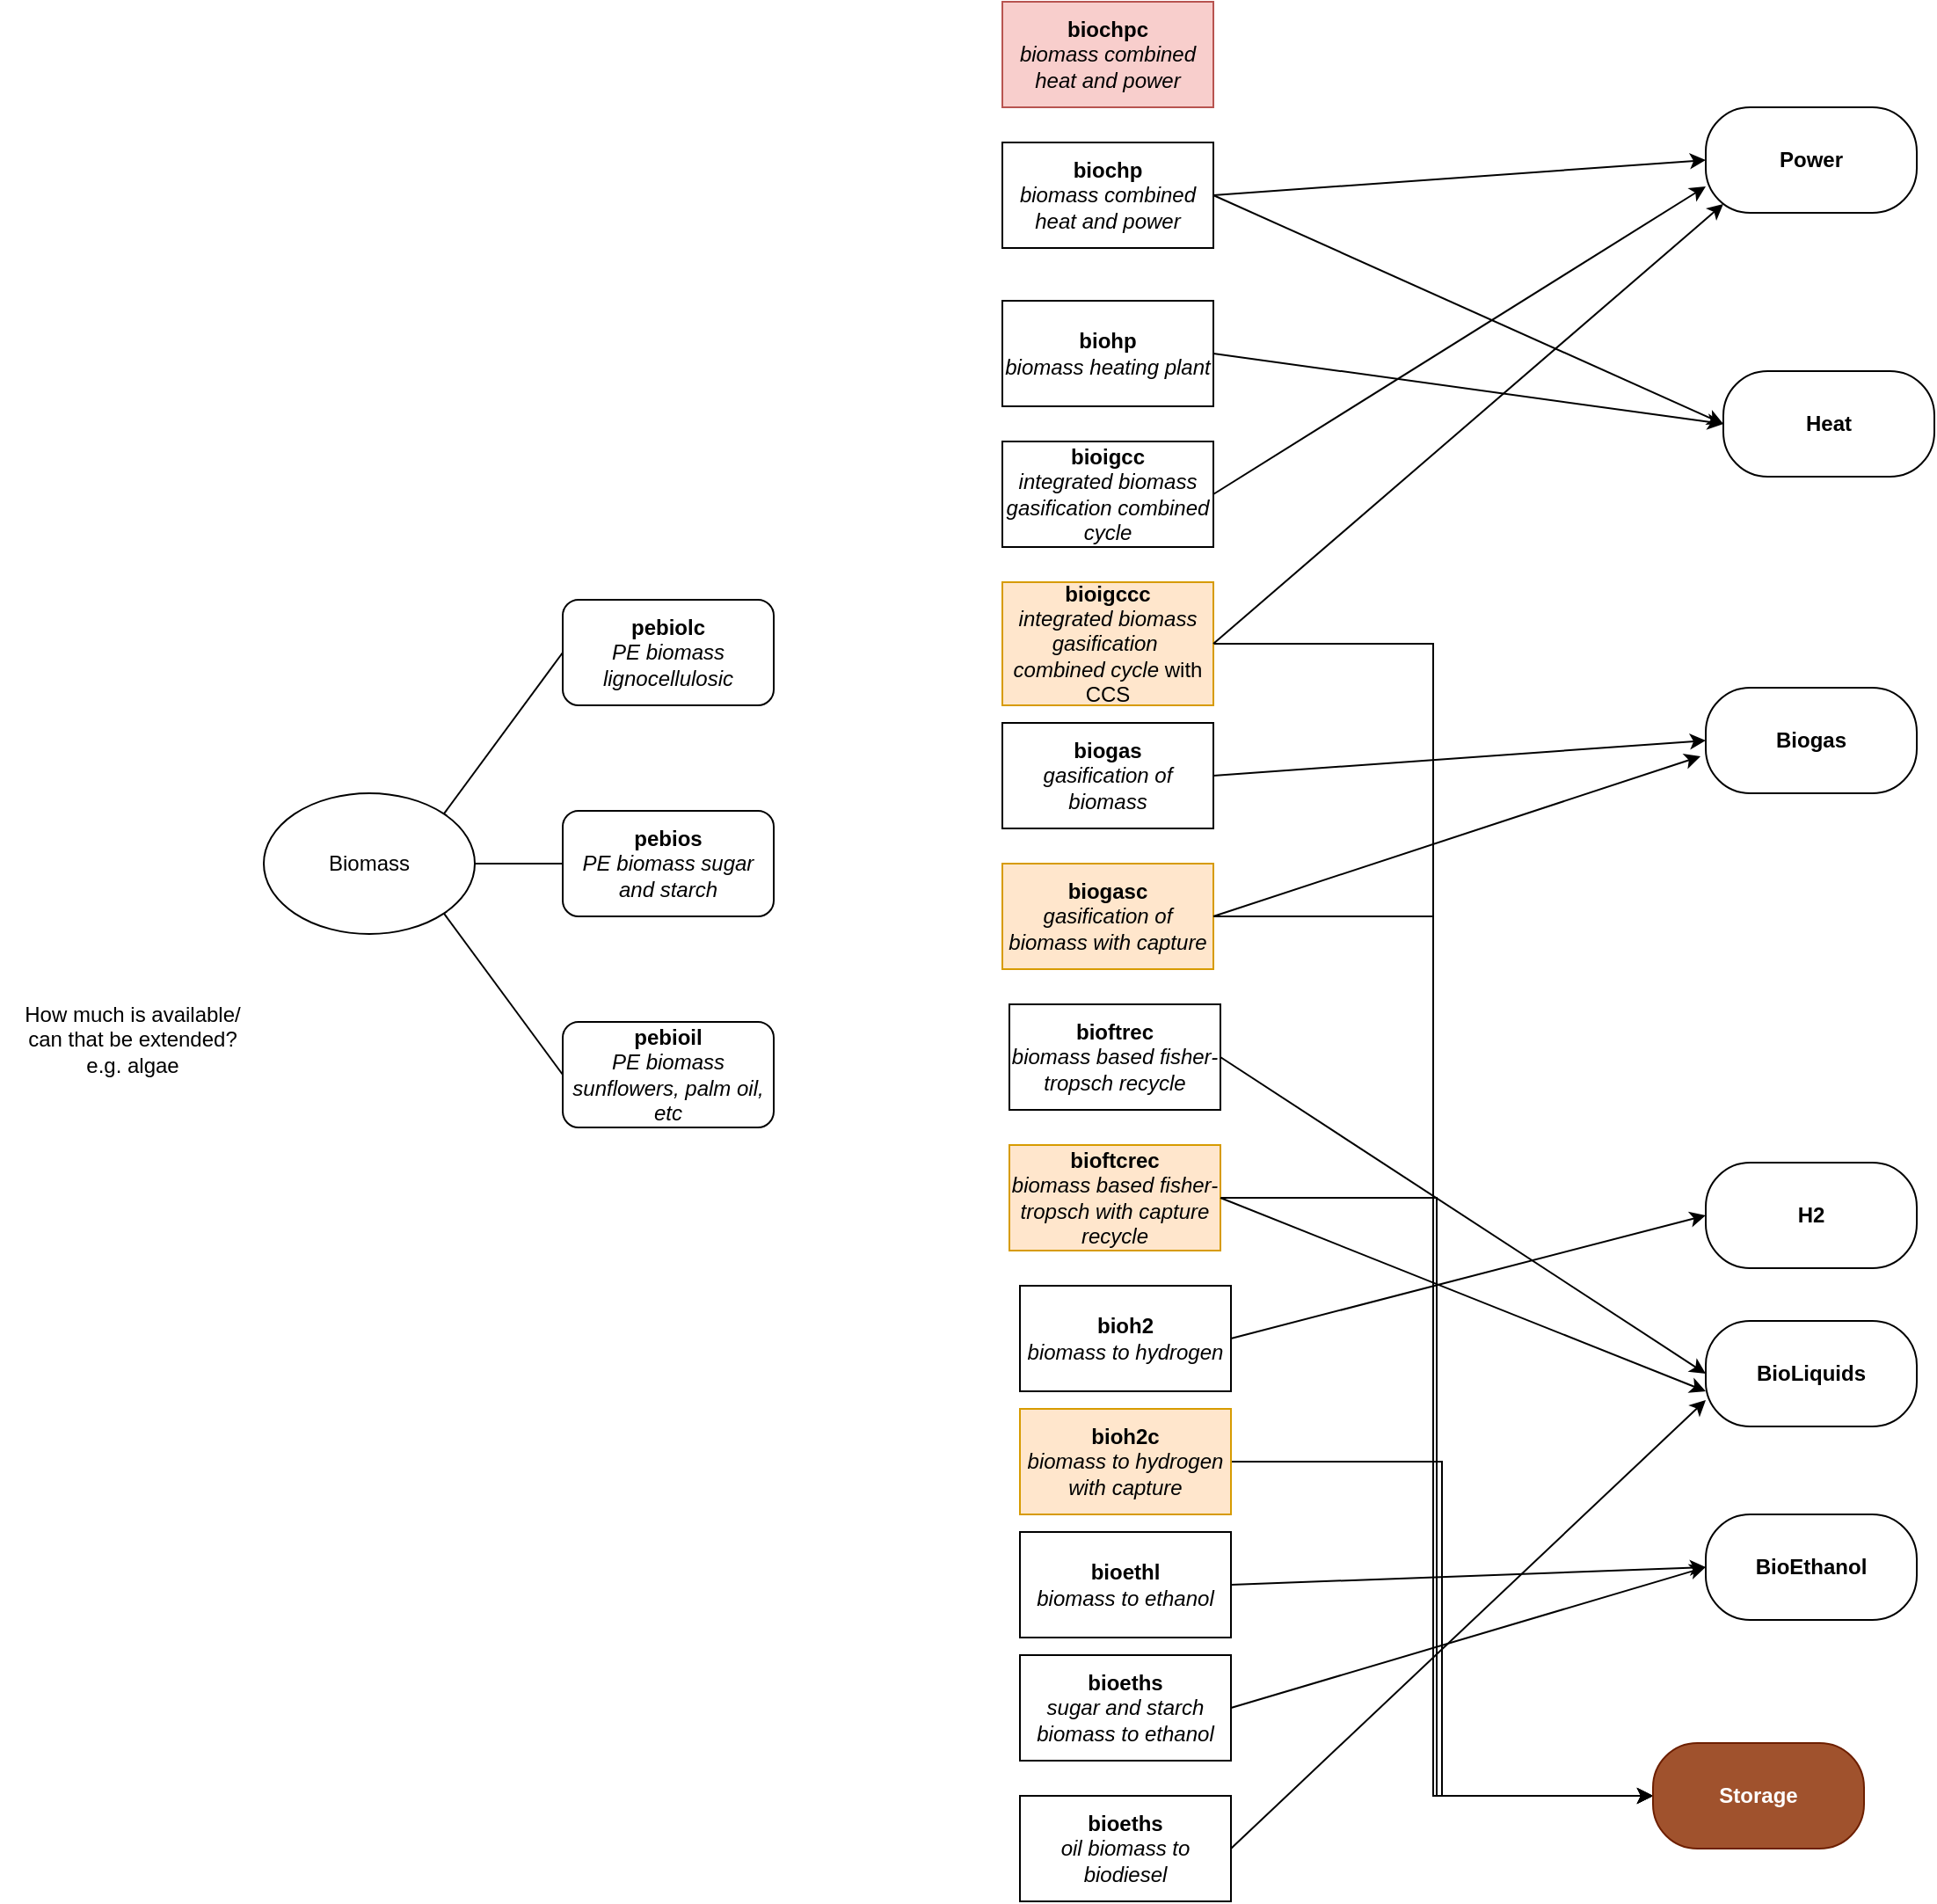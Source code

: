 <mxfile version="26.0.7">
  <diagram name="Page-1" id="eDV8SX7Py_5U0qgdYviv">
    <mxGraphModel dx="2300" dy="883" grid="1" gridSize="10" guides="1" tooltips="1" connect="1" arrows="1" fold="1" page="1" pageScale="1" pageWidth="827" pageHeight="1169" math="0" shadow="0">
      <root>
        <mxCell id="0" />
        <mxCell id="1" parent="0" />
        <mxCell id="kA_MEhKZ3YkUK80qGbSi-11" value="&lt;div&gt;How much is available/&lt;/div&gt;&lt;div&gt;can that be extended?&lt;/div&gt;&lt;div&gt;e.g. algae&lt;br&gt;&lt;/div&gt;" style="text;html=1;align=center;verticalAlign=middle;resizable=0;points=[];autosize=1;strokeColor=none;fillColor=none;" parent="1" vertex="1">
          <mxGeometry x="-280" y="620" width="150" height="60" as="geometry" />
        </mxCell>
        <mxCell id="CYeb9MCEzgAZB4m-Lx6s-2" value="Biomass" style="ellipse;whiteSpace=wrap;html=1;" parent="1" vertex="1">
          <mxGeometry x="-130" y="510" width="120" height="80" as="geometry" />
        </mxCell>
        <mxCell id="CYeb9MCEzgAZB4m-Lx6s-3" value="&lt;div&gt;&lt;b&gt;biochp&lt;/b&gt;&lt;/div&gt;&lt;div&gt;&lt;i&gt;biomass combined heat and power&lt;b&gt;&lt;br&gt;&lt;/b&gt;&lt;/i&gt;&lt;/div&gt;" style="rounded=0;whiteSpace=wrap;html=1;" parent="1" vertex="1">
          <mxGeometry x="290" y="140" width="120" height="60" as="geometry" />
        </mxCell>
        <mxCell id="CYeb9MCEzgAZB4m-Lx6s-4" value="&lt;b&gt;Power&lt;br&gt;&lt;/b&gt;" style="rounded=1;whiteSpace=wrap;html=1;arcSize=42;" parent="1" vertex="1">
          <mxGeometry x="690" y="120" width="120" height="60" as="geometry" />
        </mxCell>
        <mxCell id="CYeb9MCEzgAZB4m-Lx6s-5" value="&lt;b&gt;Heat&lt;/b&gt;" style="rounded=1;whiteSpace=wrap;html=1;arcSize=42;" parent="1" vertex="1">
          <mxGeometry x="700" y="270" width="120" height="60" as="geometry" />
        </mxCell>
        <mxCell id="CYeb9MCEzgAZB4m-Lx6s-6" value="&lt;div&gt;&lt;b&gt;biohp&lt;/b&gt;&lt;/div&gt;&lt;div&gt;&lt;i&gt;biomass heating plant&lt;b&gt;&lt;br&gt;&lt;/b&gt;&lt;/i&gt;&lt;/div&gt;" style="rounded=0;whiteSpace=wrap;html=1;" parent="1" vertex="1">
          <mxGeometry x="290" y="230" width="120" height="60" as="geometry" />
        </mxCell>
        <mxCell id="CYeb9MCEzgAZB4m-Lx6s-7" value="&lt;div&gt;&lt;b&gt;bioigcc&lt;/b&gt;&lt;/div&gt;&lt;div&gt;&lt;i&gt;integrated biomass gasification combined cycle&lt;b&gt;&lt;br&gt;&lt;/b&gt;&lt;/i&gt;&lt;/div&gt;" style="rounded=0;whiteSpace=wrap;html=1;" parent="1" vertex="1">
          <mxGeometry x="290" y="310" width="120" height="60" as="geometry" />
        </mxCell>
        <mxCell id="CYeb9MCEzgAZB4m-Lx6s-36" style="edgeStyle=orthogonalEdgeStyle;rounded=0;orthogonalLoop=1;jettySize=auto;html=1;entryX=0;entryY=0.5;entryDx=0;entryDy=0;" parent="1" source="CYeb9MCEzgAZB4m-Lx6s-8" target="CYeb9MCEzgAZB4m-Lx6s-23" edge="1">
          <mxGeometry relative="1" as="geometry" />
        </mxCell>
        <mxCell id="CYeb9MCEzgAZB4m-Lx6s-8" value="&lt;div&gt;&lt;b&gt;bioigccc&lt;/b&gt;&lt;/div&gt;&lt;div&gt;&lt;i&gt;integrated biomass gasification&amp;nbsp; combined cycle&lt;b&gt; &lt;/b&gt;&lt;/i&gt;with CCS&lt;i&gt;&lt;b&gt;&lt;br&gt;&lt;/b&gt;&lt;/i&gt;&lt;/div&gt;" style="rounded=0;whiteSpace=wrap;html=1;fillColor=#ffe6cc;strokeColor=#d79b00;" parent="1" vertex="1">
          <mxGeometry x="290" y="390" width="120" height="70" as="geometry" />
        </mxCell>
        <mxCell id="CYeb9MCEzgAZB4m-Lx6s-9" value="&lt;div&gt;&lt;b&gt;biogas&lt;/b&gt;&lt;/div&gt;&lt;div&gt;&lt;i&gt;gasification of biomass &lt;/i&gt;&lt;i&gt;&lt;b&gt;&lt;br&gt;&lt;/b&gt;&lt;/i&gt;&lt;/div&gt;" style="rounded=0;whiteSpace=wrap;html=1;" parent="1" vertex="1">
          <mxGeometry x="290" y="470" width="120" height="60" as="geometry" />
        </mxCell>
        <mxCell id="CYeb9MCEzgAZB4m-Lx6s-39" style="edgeStyle=orthogonalEdgeStyle;rounded=0;orthogonalLoop=1;jettySize=auto;html=1;entryX=0;entryY=0.5;entryDx=0;entryDy=0;" parent="1" source="CYeb9MCEzgAZB4m-Lx6s-10" target="CYeb9MCEzgAZB4m-Lx6s-23" edge="1">
          <mxGeometry relative="1" as="geometry" />
        </mxCell>
        <mxCell id="CYeb9MCEzgAZB4m-Lx6s-10" value="&lt;div&gt;&lt;b&gt;biogasc&lt;/b&gt;&lt;/div&gt;&lt;div&gt;&lt;i&gt;gasification of biomass with capture&lt;b&gt;&lt;br&gt;&lt;/b&gt;&lt;/i&gt;&lt;/div&gt;" style="rounded=0;whiteSpace=wrap;html=1;fillColor=#ffe6cc;strokeColor=#d79b00;" parent="1" vertex="1">
          <mxGeometry x="290" y="550" width="120" height="60" as="geometry" />
        </mxCell>
        <mxCell id="CYeb9MCEzgAZB4m-Lx6s-11" value="&lt;div&gt;&lt;b&gt;bioftrec&lt;/b&gt;&lt;/div&gt;&lt;div&gt;&lt;i&gt;biomass based fisher-tropsch recycle&lt;b&gt;&lt;br&gt;&lt;/b&gt;&lt;/i&gt;&lt;/div&gt;" style="rounded=0;whiteSpace=wrap;html=1;" parent="1" vertex="1">
          <mxGeometry x="294" y="630" width="120" height="60" as="geometry" />
        </mxCell>
        <mxCell id="CYeb9MCEzgAZB4m-Lx6s-43" style="edgeStyle=orthogonalEdgeStyle;rounded=0;orthogonalLoop=1;jettySize=auto;html=1;entryX=0;entryY=0.5;entryDx=0;entryDy=0;" parent="1" source="CYeb9MCEzgAZB4m-Lx6s-13" target="CYeb9MCEzgAZB4m-Lx6s-23" edge="1">
          <mxGeometry relative="1" as="geometry" />
        </mxCell>
        <mxCell id="CYeb9MCEzgAZB4m-Lx6s-13" value="&lt;div&gt;&lt;b&gt;bioftcrec&lt;/b&gt;&lt;/div&gt;&lt;div&gt;&lt;i&gt;biomass based fisher-tropsch with capture recycle&lt;b&gt;&lt;br&gt;&lt;/b&gt;&lt;/i&gt;&lt;/div&gt;" style="rounded=0;whiteSpace=wrap;html=1;fillColor=#ffe6cc;strokeColor=#d79b00;" parent="1" vertex="1">
          <mxGeometry x="294" y="710" width="120" height="60" as="geometry" />
        </mxCell>
        <mxCell id="CYeb9MCEzgAZB4m-Lx6s-14" value="&lt;div&gt;&lt;b&gt;bioh2&lt;/b&gt;&lt;/div&gt;&lt;div&gt;&lt;i&gt;biomass to hydrogen &lt;b&gt;&lt;br&gt;&lt;/b&gt;&lt;/i&gt;&lt;/div&gt;" style="rounded=0;whiteSpace=wrap;html=1;" parent="1" vertex="1">
          <mxGeometry x="300" y="790" width="120" height="60" as="geometry" />
        </mxCell>
        <mxCell id="CYeb9MCEzgAZB4m-Lx6s-45" style="edgeStyle=orthogonalEdgeStyle;rounded=0;orthogonalLoop=1;jettySize=auto;html=1;entryX=0;entryY=0.5;entryDx=0;entryDy=0;" parent="1" source="CYeb9MCEzgAZB4m-Lx6s-15" target="CYeb9MCEzgAZB4m-Lx6s-23" edge="1">
          <mxGeometry relative="1" as="geometry" />
        </mxCell>
        <mxCell id="CYeb9MCEzgAZB4m-Lx6s-15" value="&lt;div&gt;&lt;b&gt;bioh2c&lt;/b&gt;&lt;/div&gt;&lt;div&gt;&lt;i&gt;biomass to hydrogen with capture &lt;b&gt;&lt;br&gt;&lt;/b&gt;&lt;/i&gt;&lt;/div&gt;" style="rounded=0;whiteSpace=wrap;html=1;fillColor=#ffe6cc;strokeColor=#d79b00;" parent="1" vertex="1">
          <mxGeometry x="300" y="860" width="120" height="60" as="geometry" />
        </mxCell>
        <mxCell id="CYeb9MCEzgAZB4m-Lx6s-16" value="&lt;div&gt;&lt;b&gt;bioethl&lt;/b&gt;&lt;/div&gt;&lt;div&gt;&lt;i&gt;biomass to ethanol&lt;b&gt;&lt;br&gt;&lt;/b&gt;&lt;/i&gt;&lt;/div&gt;" style="rounded=0;whiteSpace=wrap;html=1;" parent="1" vertex="1">
          <mxGeometry x="300" y="930" width="120" height="60" as="geometry" />
        </mxCell>
        <mxCell id="CYeb9MCEzgAZB4m-Lx6s-17" value="&lt;div&gt;&lt;b&gt;bioeths&lt;/b&gt;&lt;/div&gt;&lt;div&gt;&lt;i&gt;sugar and starch biomass to ethanol&lt;b&gt;&lt;br&gt;&lt;/b&gt;&lt;/i&gt;&lt;/div&gt;" style="rounded=0;whiteSpace=wrap;html=1;" parent="1" vertex="1">
          <mxGeometry x="300" y="1000" width="120" height="60" as="geometry" />
        </mxCell>
        <mxCell id="CYeb9MCEzgAZB4m-Lx6s-18" value="&lt;div&gt;&lt;b&gt;bioeths&lt;/b&gt;&lt;/div&gt;&lt;div&gt;&lt;i&gt;oil biomass to biodiesel&lt;b&gt;&lt;br&gt;&lt;/b&gt;&lt;/i&gt;&lt;/div&gt;" style="rounded=0;whiteSpace=wrap;html=1;" parent="1" vertex="1">
          <mxGeometry x="300" y="1080" width="120" height="60" as="geometry" />
        </mxCell>
        <mxCell id="CYeb9MCEzgAZB4m-Lx6s-19" value="&lt;b&gt;Biogas&lt;/b&gt;" style="rounded=1;whiteSpace=wrap;html=1;arcSize=42;" parent="1" vertex="1">
          <mxGeometry x="690" y="450" width="120" height="60" as="geometry" />
        </mxCell>
        <mxCell id="CYeb9MCEzgAZB4m-Lx6s-21" value="&lt;b&gt;BioEthanol&lt;/b&gt;" style="rounded=1;whiteSpace=wrap;html=1;arcSize=42;" parent="1" vertex="1">
          <mxGeometry x="690" y="920" width="120" height="60" as="geometry" />
        </mxCell>
        <mxCell id="CYeb9MCEzgAZB4m-Lx6s-22" value="&lt;b&gt;H2&lt;/b&gt;" style="rounded=1;whiteSpace=wrap;html=1;arcSize=42;" parent="1" vertex="1">
          <mxGeometry x="690" y="720" width="120" height="60" as="geometry" />
        </mxCell>
        <mxCell id="CYeb9MCEzgAZB4m-Lx6s-23" value="&lt;b&gt;Storage&lt;/b&gt;" style="rounded=1;whiteSpace=wrap;html=1;arcSize=42;fillColor=#a0522d;fontColor=#ffffff;strokeColor=#6D1F00;" parent="1" vertex="1">
          <mxGeometry x="660" y="1050" width="120" height="60" as="geometry" />
        </mxCell>
        <mxCell id="CYeb9MCEzgAZB4m-Lx6s-29" value="" style="endArrow=classic;html=1;rounded=0;exitX=1;exitY=0.5;exitDx=0;exitDy=0;entryX=0;entryY=0.5;entryDx=0;entryDy=0;" parent="1" source="CYeb9MCEzgAZB4m-Lx6s-3" target="CYeb9MCEzgAZB4m-Lx6s-4" edge="1">
          <mxGeometry width="50" height="50" relative="1" as="geometry">
            <mxPoint x="390" y="530" as="sourcePoint" />
            <mxPoint x="440" y="480" as="targetPoint" />
          </mxGeometry>
        </mxCell>
        <mxCell id="CYeb9MCEzgAZB4m-Lx6s-30" value="" style="endArrow=classic;html=1;rounded=0;entryX=0;entryY=0.5;entryDx=0;entryDy=0;exitX=1;exitY=0.5;exitDx=0;exitDy=0;" parent="1" source="CYeb9MCEzgAZB4m-Lx6s-3" target="CYeb9MCEzgAZB4m-Lx6s-5" edge="1">
          <mxGeometry width="50" height="50" relative="1" as="geometry">
            <mxPoint x="420" y="180" as="sourcePoint" />
            <mxPoint x="700" y="160" as="targetPoint" />
          </mxGeometry>
        </mxCell>
        <mxCell id="CYeb9MCEzgAZB4m-Lx6s-32" value="" style="endArrow=classic;html=1;rounded=0;entryX=0;entryY=0.5;entryDx=0;entryDy=0;exitX=1;exitY=0.5;exitDx=0;exitDy=0;" parent="1" source="CYeb9MCEzgAZB4m-Lx6s-6" target="CYeb9MCEzgAZB4m-Lx6s-5" edge="1">
          <mxGeometry width="50" height="50" relative="1" as="geometry">
            <mxPoint x="420" y="180" as="sourcePoint" />
            <mxPoint x="710" y="310" as="targetPoint" />
          </mxGeometry>
        </mxCell>
        <mxCell id="CYeb9MCEzgAZB4m-Lx6s-33" value="" style="endArrow=classic;html=1;rounded=0;entryX=0;entryY=0.75;entryDx=0;entryDy=0;exitX=1;exitY=0.5;exitDx=0;exitDy=0;" parent="1" target="CYeb9MCEzgAZB4m-Lx6s-4" edge="1">
          <mxGeometry width="50" height="50" relative="1" as="geometry">
            <mxPoint x="410" y="340" as="sourcePoint" />
            <mxPoint x="700" y="380" as="targetPoint" />
          </mxGeometry>
        </mxCell>
        <mxCell id="CYeb9MCEzgAZB4m-Lx6s-34" value="" style="endArrow=classic;html=1;rounded=0;entryX=0;entryY=0.75;entryDx=0;entryDy=0;exitX=1;exitY=0.5;exitDx=0;exitDy=0;" parent="1" source="CYeb9MCEzgAZB4m-Lx6s-8" edge="1">
          <mxGeometry width="50" height="50" relative="1" as="geometry">
            <mxPoint x="420" y="350" as="sourcePoint" />
            <mxPoint x="700" y="175" as="targetPoint" />
          </mxGeometry>
        </mxCell>
        <mxCell id="CYeb9MCEzgAZB4m-Lx6s-37" value="" style="endArrow=classic;html=1;rounded=0;entryX=0;entryY=0.5;entryDx=0;entryDy=0;exitX=1;exitY=0.5;exitDx=0;exitDy=0;" parent="1" source="CYeb9MCEzgAZB4m-Lx6s-9" target="CYeb9MCEzgAZB4m-Lx6s-19" edge="1">
          <mxGeometry width="50" height="50" relative="1" as="geometry">
            <mxPoint x="420" y="435" as="sourcePoint" />
            <mxPoint x="710" y="185" as="targetPoint" />
          </mxGeometry>
        </mxCell>
        <mxCell id="CYeb9MCEzgAZB4m-Lx6s-38" value="" style="endArrow=classic;html=1;rounded=0;exitX=1;exitY=0.5;exitDx=0;exitDy=0;entryX=-0.025;entryY=0.65;entryDx=0;entryDy=0;entryPerimeter=0;" parent="1" source="CYeb9MCEzgAZB4m-Lx6s-10" target="CYeb9MCEzgAZB4m-Lx6s-19" edge="1">
          <mxGeometry width="50" height="50" relative="1" as="geometry">
            <mxPoint x="420" y="510" as="sourcePoint" />
            <mxPoint x="620" y="570" as="targetPoint" />
          </mxGeometry>
        </mxCell>
        <mxCell id="CYeb9MCEzgAZB4m-Lx6s-40" value="&lt;b&gt;BioLiquids&lt;/b&gt;" style="rounded=1;whiteSpace=wrap;html=1;arcSize=42;" parent="1" vertex="1">
          <mxGeometry x="690" y="810" width="120" height="60" as="geometry" />
        </mxCell>
        <mxCell id="CYeb9MCEzgAZB4m-Lx6s-41" value="" style="endArrow=classic;html=1;rounded=0;entryX=0;entryY=0.5;entryDx=0;entryDy=0;exitX=1;exitY=0.5;exitDx=0;exitDy=0;" parent="1" source="CYeb9MCEzgAZB4m-Lx6s-11" target="CYeb9MCEzgAZB4m-Lx6s-40" edge="1">
          <mxGeometry width="50" height="50" relative="1" as="geometry">
            <mxPoint x="420" y="670" as="sourcePoint" />
            <mxPoint x="691" y="570" as="targetPoint" />
          </mxGeometry>
        </mxCell>
        <mxCell id="CYeb9MCEzgAZB4m-Lx6s-42" value="" style="endArrow=classic;html=1;rounded=0;exitX=1;exitY=0.5;exitDx=0;exitDy=0;" parent="1" source="CYeb9MCEzgAZB4m-Lx6s-13" edge="1">
          <mxGeometry width="50" height="50" relative="1" as="geometry">
            <mxPoint x="424" y="670" as="sourcePoint" />
            <mxPoint x="690" y="850" as="targetPoint" />
          </mxGeometry>
        </mxCell>
        <mxCell id="CYeb9MCEzgAZB4m-Lx6s-44" value="" style="endArrow=classic;html=1;rounded=0;exitX=1;exitY=0.5;exitDx=0;exitDy=0;entryX=0;entryY=0.5;entryDx=0;entryDy=0;" parent="1" source="CYeb9MCEzgAZB4m-Lx6s-14" target="CYeb9MCEzgAZB4m-Lx6s-22" edge="1">
          <mxGeometry width="50" height="50" relative="1" as="geometry">
            <mxPoint x="390" y="770" as="sourcePoint" />
            <mxPoint x="440" y="720" as="targetPoint" />
          </mxGeometry>
        </mxCell>
        <mxCell id="CYeb9MCEzgAZB4m-Lx6s-46" value="" style="endArrow=classic;html=1;rounded=0;exitX=1;exitY=0.5;exitDx=0;exitDy=0;entryX=0;entryY=0.5;entryDx=0;entryDy=0;" parent="1" source="CYeb9MCEzgAZB4m-Lx6s-16" target="CYeb9MCEzgAZB4m-Lx6s-21" edge="1">
          <mxGeometry width="50" height="50" relative="1" as="geometry">
            <mxPoint x="440" y="970" as="sourcePoint" />
            <mxPoint x="440" y="720" as="targetPoint" />
          </mxGeometry>
        </mxCell>
        <mxCell id="CYeb9MCEzgAZB4m-Lx6s-47" value="" style="endArrow=classic;html=1;rounded=0;exitX=1;exitY=0.5;exitDx=0;exitDy=0;entryX=0;entryY=0.5;entryDx=0;entryDy=0;" parent="1" source="CYeb9MCEzgAZB4m-Lx6s-17" target="CYeb9MCEzgAZB4m-Lx6s-21" edge="1">
          <mxGeometry width="50" height="50" relative="1" as="geometry">
            <mxPoint x="430" y="970" as="sourcePoint" />
            <mxPoint x="700" y="680" as="targetPoint" />
          </mxGeometry>
        </mxCell>
        <mxCell id="CYeb9MCEzgAZB4m-Lx6s-48" value="" style="endArrow=classic;html=1;rounded=0;exitX=1;exitY=0.5;exitDx=0;exitDy=0;entryX=0;entryY=0.75;entryDx=0;entryDy=0;" parent="1" source="CYeb9MCEzgAZB4m-Lx6s-18" target="CYeb9MCEzgAZB4m-Lx6s-40" edge="1">
          <mxGeometry width="50" height="50" relative="1" as="geometry">
            <mxPoint x="440" y="1120" as="sourcePoint" />
            <mxPoint x="490" y="1070" as="targetPoint" />
          </mxGeometry>
        </mxCell>
        <mxCell id="CYeb9MCEzgAZB4m-Lx6s-49" value="&lt;div&gt;&lt;b&gt;pebiolc&lt;/b&gt;&lt;/div&gt;&lt;div&gt;&lt;i&gt;PE biomass lignocellulosic&lt;/i&gt;&lt;br&gt;&lt;/div&gt;" style="rounded=1;whiteSpace=wrap;html=1;" parent="1" vertex="1">
          <mxGeometry x="40" y="400" width="120" height="60" as="geometry" />
        </mxCell>
        <mxCell id="CYeb9MCEzgAZB4m-Lx6s-50" value="&lt;div&gt;&lt;b&gt;pebios&lt;/b&gt;&lt;/div&gt;&lt;div&gt;&lt;i&gt;PE biomass sugar and starch&lt;/i&gt;&lt;br&gt;&lt;/div&gt;" style="rounded=1;whiteSpace=wrap;html=1;" parent="1" vertex="1">
          <mxGeometry x="40" y="520" width="120" height="60" as="geometry" />
        </mxCell>
        <mxCell id="CYeb9MCEzgAZB4m-Lx6s-51" value="&lt;div&gt;&lt;b&gt;pebioil&lt;/b&gt;&lt;/div&gt;&lt;div&gt;&lt;i&gt;PE biomass sunflowers, palm oil, etc&lt;b&gt;&lt;br&gt;&lt;/b&gt;&lt;/i&gt;&lt;/div&gt;" style="rounded=1;whiteSpace=wrap;html=1;" parent="1" vertex="1">
          <mxGeometry x="40" y="640" width="120" height="60" as="geometry" />
        </mxCell>
        <mxCell id="CYeb9MCEzgAZB4m-Lx6s-52" value="" style="endArrow=none;html=1;rounded=0;entryX=0;entryY=0.5;entryDx=0;entryDy=0;exitX=1;exitY=0;exitDx=0;exitDy=0;" parent="1" source="CYeb9MCEzgAZB4m-Lx6s-2" target="CYeb9MCEzgAZB4m-Lx6s-49" edge="1">
          <mxGeometry width="50" height="50" relative="1" as="geometry">
            <mxPoint x="390" y="680" as="sourcePoint" />
            <mxPoint x="440" y="630" as="targetPoint" />
          </mxGeometry>
        </mxCell>
        <mxCell id="CYeb9MCEzgAZB4m-Lx6s-53" value="" style="endArrow=none;html=1;rounded=0;entryX=0;entryY=0.5;entryDx=0;entryDy=0;exitX=1;exitY=1;exitDx=0;exitDy=0;" parent="1" source="CYeb9MCEzgAZB4m-Lx6s-2" target="CYeb9MCEzgAZB4m-Lx6s-51" edge="1">
          <mxGeometry width="50" height="50" relative="1" as="geometry">
            <mxPoint x="-18" y="532" as="sourcePoint" />
            <mxPoint x="50" y="470" as="targetPoint" />
          </mxGeometry>
        </mxCell>
        <mxCell id="CYeb9MCEzgAZB4m-Lx6s-54" value="" style="endArrow=none;html=1;rounded=0;entryX=0;entryY=0.5;entryDx=0;entryDy=0;exitX=1;exitY=0.5;exitDx=0;exitDy=0;" parent="1" source="CYeb9MCEzgAZB4m-Lx6s-2" target="CYeb9MCEzgAZB4m-Lx6s-50" edge="1">
          <mxGeometry width="50" height="50" relative="1" as="geometry">
            <mxPoint x="-18" y="588" as="sourcePoint" />
            <mxPoint x="50" y="700" as="targetPoint" />
          </mxGeometry>
        </mxCell>
        <mxCell id="CYeb9MCEzgAZB4m-Lx6s-55" value="&lt;div&gt;&lt;b&gt;biochpc&lt;/b&gt;&lt;/div&gt;&lt;div&gt;&lt;i&gt;biomass combined heat and power&lt;b&gt;&lt;br&gt;&lt;/b&gt;&lt;/i&gt;&lt;/div&gt;" style="rounded=0;whiteSpace=wrap;html=1;fillColor=#f8cecc;strokeColor=#b85450;" parent="1" vertex="1">
          <mxGeometry x="290" y="60" width="120" height="60" as="geometry" />
        </mxCell>
      </root>
    </mxGraphModel>
  </diagram>
</mxfile>
